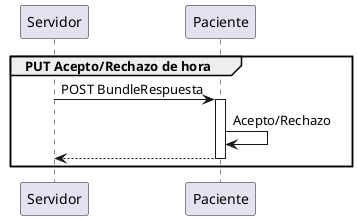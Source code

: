 @startuml

group PUT Acepto/Rechazo de hora
Servidor -> Paciente : POST BundleRespuesta
activate Paciente
Paciente -> Paciente : Acepto/Rechazo
return 
end

@enduml